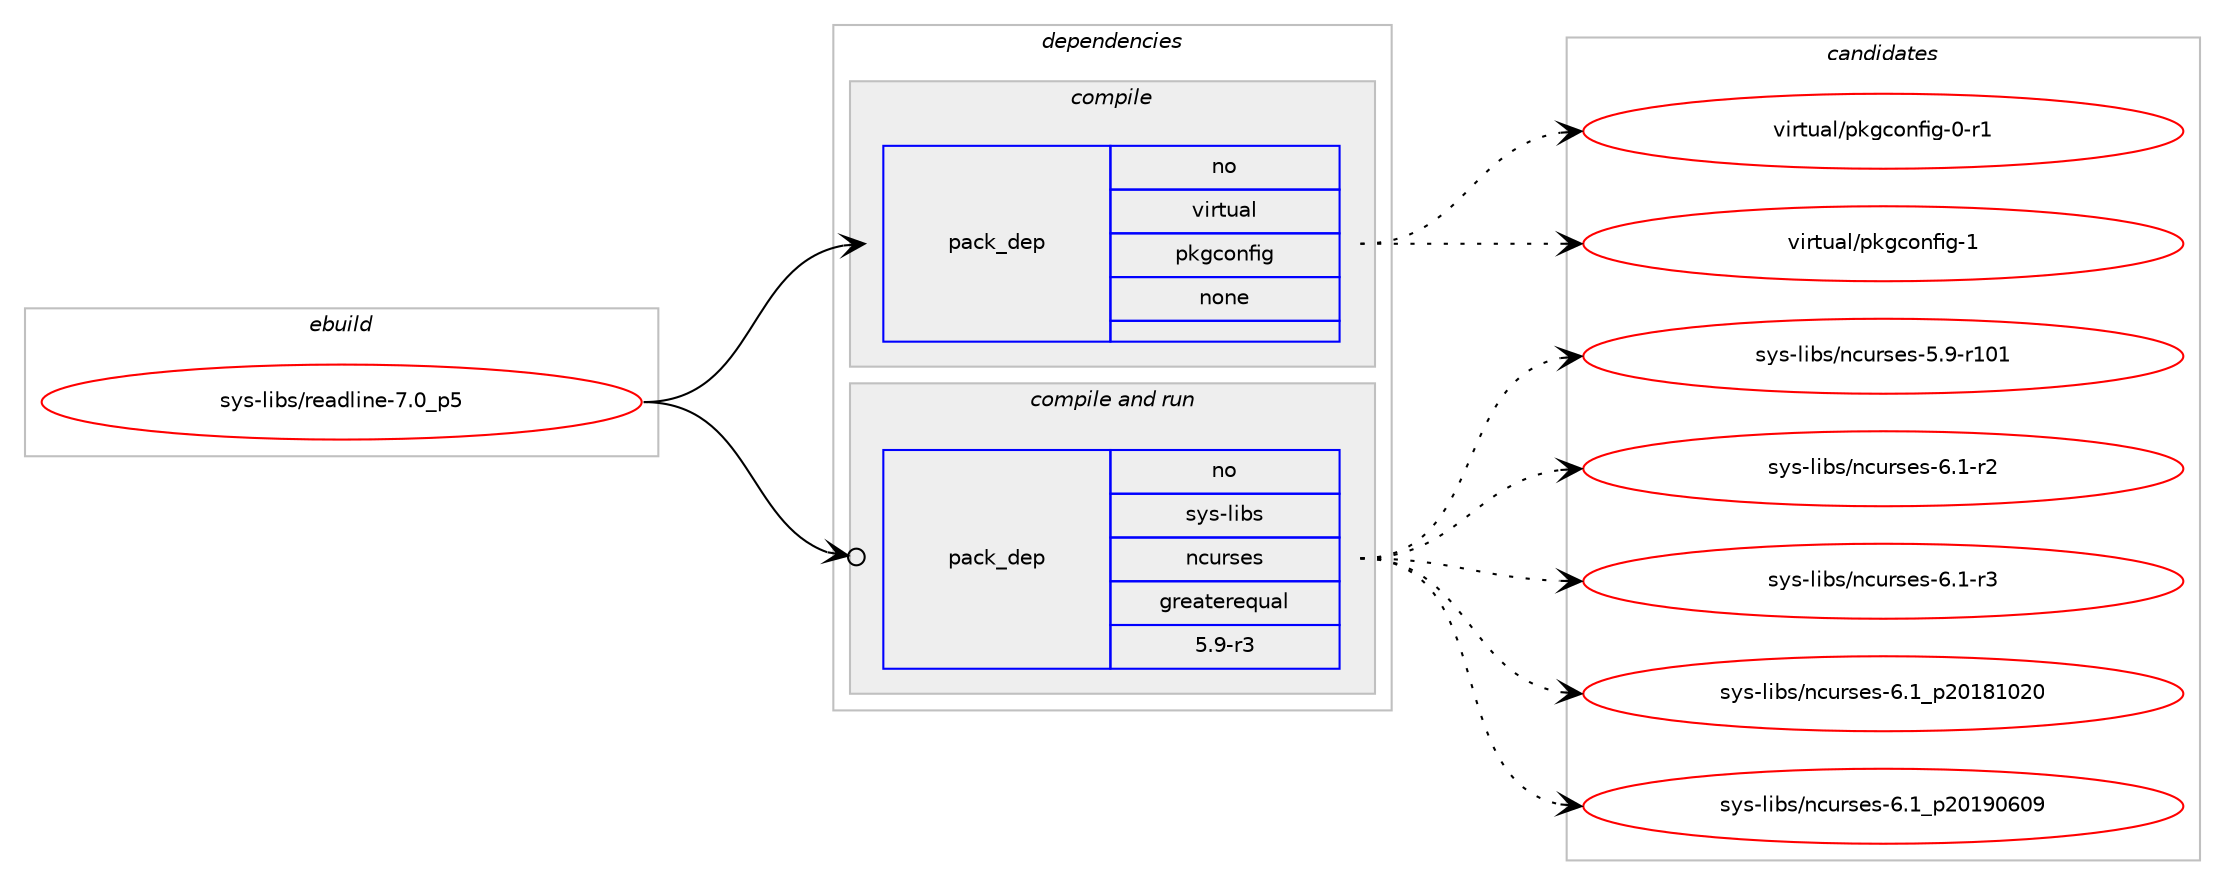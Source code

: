 digraph prolog {

# *************
# Graph options
# *************

newrank=true;
concentrate=true;
compound=true;
graph [rankdir=LR,fontname=Helvetica,fontsize=10,ranksep=1.5];#, ranksep=2.5, nodesep=0.2];
edge  [arrowhead=vee];
node  [fontname=Helvetica,fontsize=10];

# **********
# The ebuild
# **********

subgraph cluster_leftcol {
color=gray;
rank=same;
label=<<i>ebuild</i>>;
id [label="sys-libs/readline-7.0_p5", color=red, width=4, href="../sys-libs/readline-7.0_p5.svg"];
}

# ****************
# The dependencies
# ****************

subgraph cluster_midcol {
color=gray;
label=<<i>dependencies</i>>;
subgraph cluster_compile {
fillcolor="#eeeeee";
style=filled;
label=<<i>compile</i>>;
subgraph pack1126 {
dependency1518 [label=<<TABLE BORDER="0" CELLBORDER="1" CELLSPACING="0" CELLPADDING="4" WIDTH="220"><TR><TD ROWSPAN="6" CELLPADDING="30">pack_dep</TD></TR><TR><TD WIDTH="110">no</TD></TR><TR><TD>virtual</TD></TR><TR><TD>pkgconfig</TD></TR><TR><TD>none</TD></TR><TR><TD></TD></TR></TABLE>>, shape=none, color=blue];
}
id:e -> dependency1518:w [weight=20,style="solid",arrowhead="vee"];
}
subgraph cluster_compileandrun {
fillcolor="#eeeeee";
style=filled;
label=<<i>compile and run</i>>;
subgraph pack1127 {
dependency1519 [label=<<TABLE BORDER="0" CELLBORDER="1" CELLSPACING="0" CELLPADDING="4" WIDTH="220"><TR><TD ROWSPAN="6" CELLPADDING="30">pack_dep</TD></TR><TR><TD WIDTH="110">no</TD></TR><TR><TD>sys-libs</TD></TR><TR><TD>ncurses</TD></TR><TR><TD>greaterequal</TD></TR><TR><TD>5.9-r3</TD></TR></TABLE>>, shape=none, color=blue];
}
id:e -> dependency1519:w [weight=20,style="solid",arrowhead="odotvee"];
}
subgraph cluster_run {
fillcolor="#eeeeee";
style=filled;
label=<<i>run</i>>;
}
}

# **************
# The candidates
# **************

subgraph cluster_choices {
rank=same;
color=gray;
label=<<i>candidates</i>>;

subgraph choice1126 {
color=black;
nodesep=1;
choice11810511411611797108471121071039911111010210510345484511449 [label="virtual/pkgconfig-0-r1", color=red, width=4,href="../virtual/pkgconfig-0-r1.svg"];
choice1181051141161179710847112107103991111101021051034549 [label="virtual/pkgconfig-1", color=red, width=4,href="../virtual/pkgconfig-1.svg"];
dependency1518:e -> choice11810511411611797108471121071039911111010210510345484511449:w [style=dotted,weight="100"];
dependency1518:e -> choice1181051141161179710847112107103991111101021051034549:w [style=dotted,weight="100"];
}
subgraph choice1127 {
color=black;
nodesep=1;
choice115121115451081059811547110991171141151011154553465745114494849 [label="sys-libs/ncurses-5.9-r101", color=red, width=4,href="../sys-libs/ncurses-5.9-r101.svg"];
choice11512111545108105981154711099117114115101115455446494511450 [label="sys-libs/ncurses-6.1-r2", color=red, width=4,href="../sys-libs/ncurses-6.1-r2.svg"];
choice11512111545108105981154711099117114115101115455446494511451 [label="sys-libs/ncurses-6.1-r3", color=red, width=4,href="../sys-libs/ncurses-6.1-r3.svg"];
choice1151211154510810598115471109911711411510111545544649951125048495649485048 [label="sys-libs/ncurses-6.1_p20181020", color=red, width=4,href="../sys-libs/ncurses-6.1_p20181020.svg"];
choice1151211154510810598115471109911711411510111545544649951125048495748544857 [label="sys-libs/ncurses-6.1_p20190609", color=red, width=4,href="../sys-libs/ncurses-6.1_p20190609.svg"];
dependency1519:e -> choice115121115451081059811547110991171141151011154553465745114494849:w [style=dotted,weight="100"];
dependency1519:e -> choice11512111545108105981154711099117114115101115455446494511450:w [style=dotted,weight="100"];
dependency1519:e -> choice11512111545108105981154711099117114115101115455446494511451:w [style=dotted,weight="100"];
dependency1519:e -> choice1151211154510810598115471109911711411510111545544649951125048495649485048:w [style=dotted,weight="100"];
dependency1519:e -> choice1151211154510810598115471109911711411510111545544649951125048495748544857:w [style=dotted,weight="100"];
}
}

}
